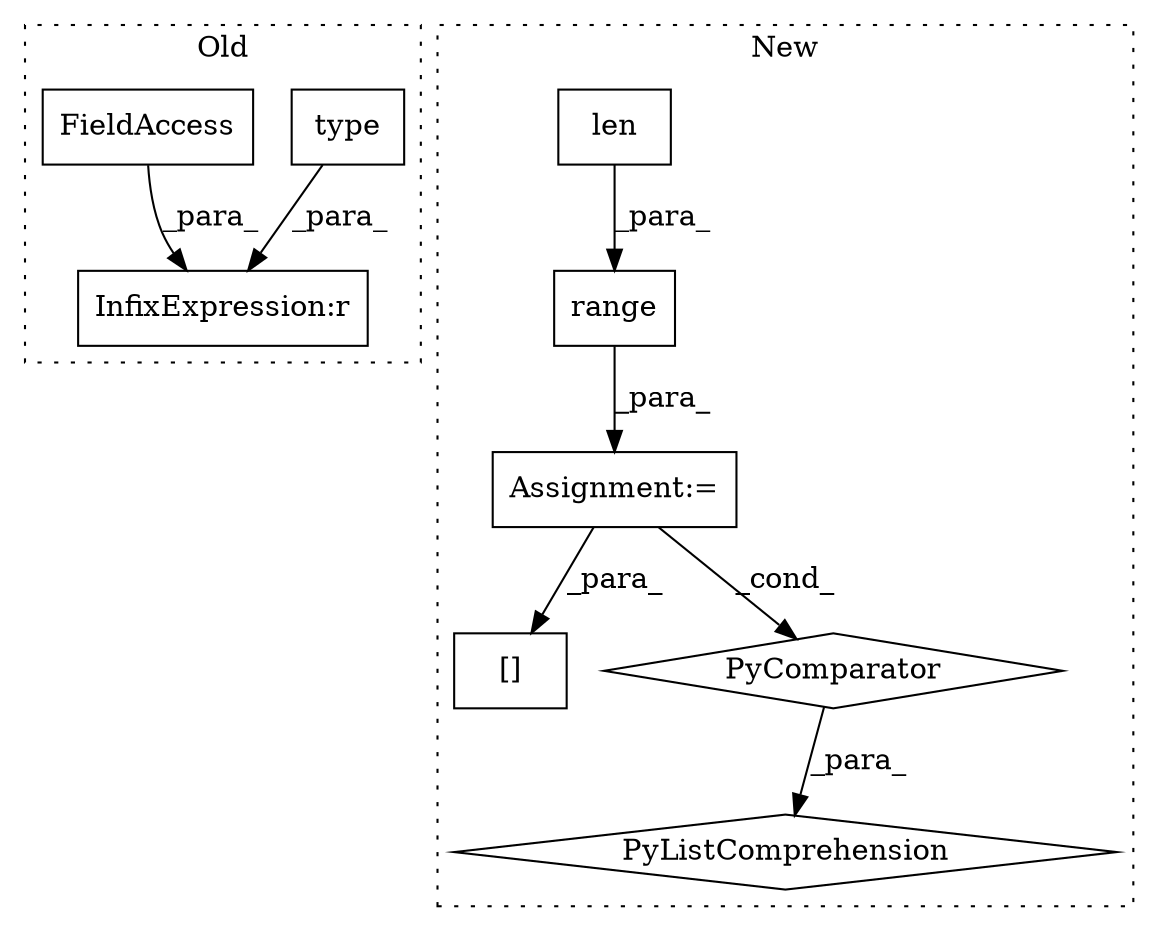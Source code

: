 digraph G {
subgraph cluster0 {
1 [label="type" a="32" s="1287,1299" l="5,1" shape="box"];
8 [label="InfixExpression:r" a="27" s="1300" l="4" shape="box"];
9 [label="FieldAccess" a="22" s="1304" l="4" shape="box"];
label = "Old";
style="dotted";
}
subgraph cluster1 {
2 [label="range" a="32" s="1442,1460" l="6,1" shape="box"];
3 [label="Assignment:=" a="7" s="1435" l="35" shape="box"];
4 [label="len" a="32" s="1448,1459" l="4,1" shape="box"];
5 [label="[]" a="2" s="1342,1370" l="8,1" shape="box"];
6 [label="PyListComprehension" a="109" s="1342" l="136" shape="diamond"];
7 [label="PyComparator" a="113" s="1435" l="35" shape="diamond"];
label = "New";
style="dotted";
}
1 -> 8 [label="_para_"];
2 -> 3 [label="_para_"];
3 -> 7 [label="_cond_"];
3 -> 5 [label="_para_"];
4 -> 2 [label="_para_"];
7 -> 6 [label="_para_"];
9 -> 8 [label="_para_"];
}